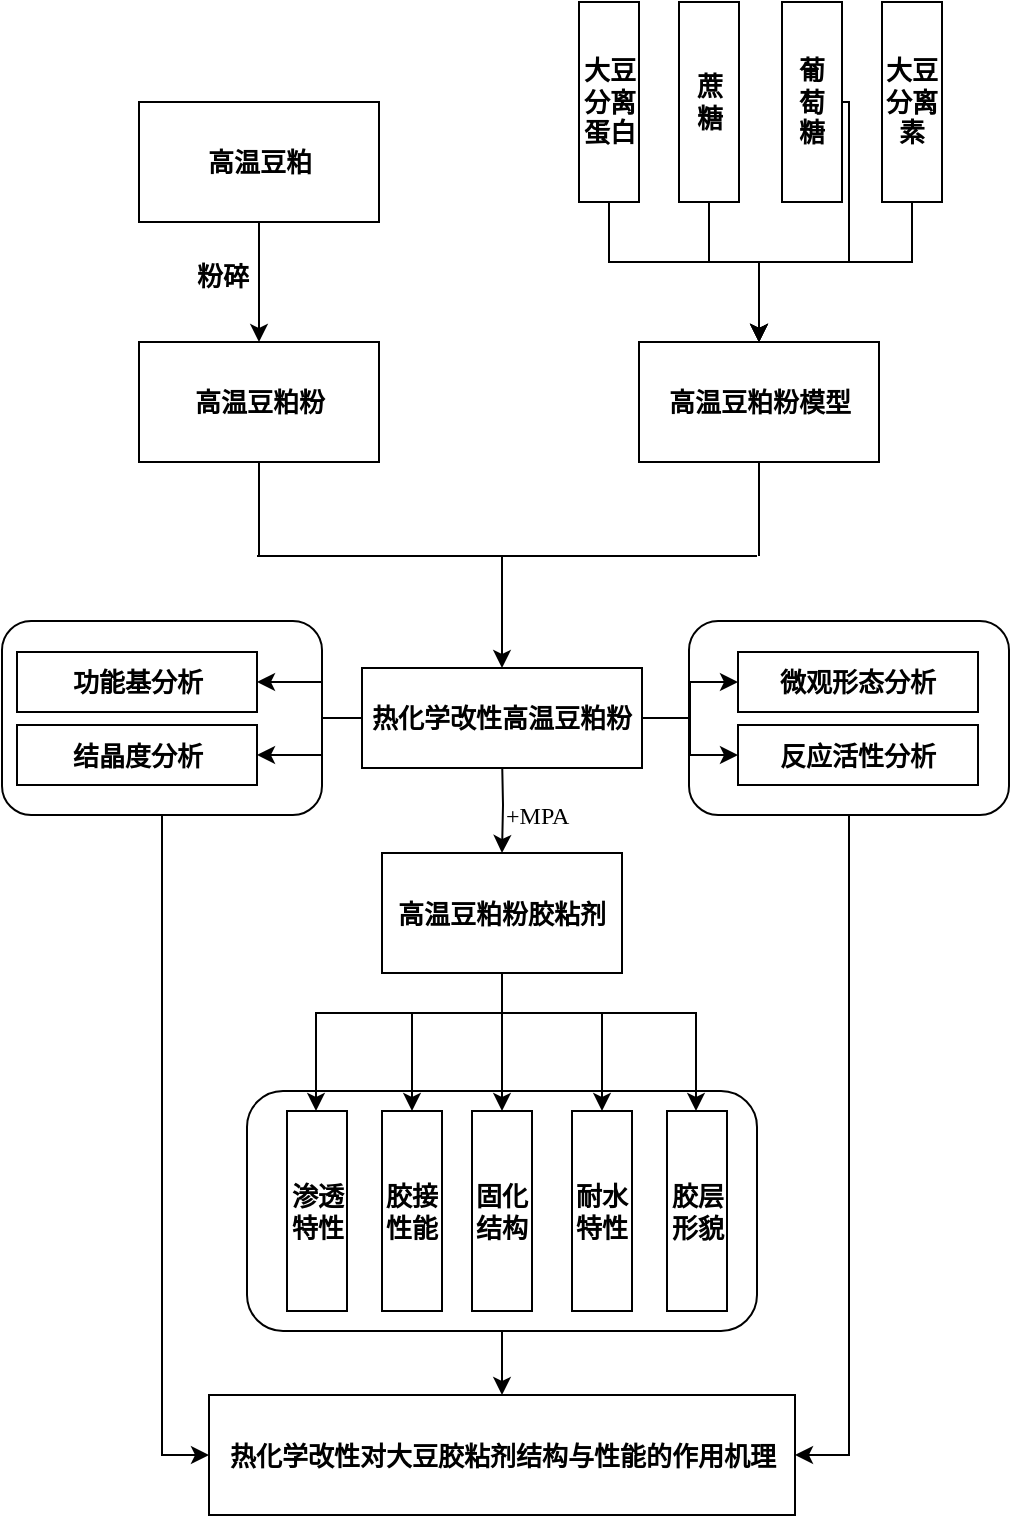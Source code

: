 <mxfile version="12.1.3" type="github" pages="1">
  <diagram id="edtNafhOueVqWPZp83Qx" name="Page-1">
    <mxGraphModel dx="1408" dy="741" grid="1" gridSize="10" guides="1" tooltips="1" connect="1" arrows="1" fold="1" page="1" pageScale="1" pageWidth="827" pageHeight="1169" math="0" shadow="0">
      <root>
        <mxCell id="0"/>
        <mxCell id="1" parent="0"/>
        <mxCell id="b2VupkUFswHgS_7RCgm6-13" style="edgeStyle=orthogonalEdgeStyle;rounded=0;orthogonalLoop=1;jettySize=auto;html=1;entryX=1;entryY=0.5;entryDx=0;entryDy=0;" parent="1" source="b2VupkUFswHgS_7RCgm6-12" target="gaeCaFiwkaWdQa8wvfjB-63" edge="1">
          <mxGeometry relative="1" as="geometry"/>
        </mxCell>
        <mxCell id="b2VupkUFswHgS_7RCgm6-12" value="" style="rounded=1;whiteSpace=wrap;html=1;" parent="1" vertex="1">
          <mxGeometry x="483.5" y="512.5" width="160" height="97" as="geometry"/>
        </mxCell>
        <mxCell id="b2VupkUFswHgS_7RCgm6-16" style="edgeStyle=orthogonalEdgeStyle;rounded=0;orthogonalLoop=1;jettySize=auto;html=1;entryX=0;entryY=0.5;entryDx=0;entryDy=0;" parent="1" source="b2VupkUFswHgS_7RCgm6-11" target="gaeCaFiwkaWdQa8wvfjB-63" edge="1">
          <mxGeometry relative="1" as="geometry"/>
        </mxCell>
        <mxCell id="b2VupkUFswHgS_7RCgm6-11" value="" style="rounded=1;whiteSpace=wrap;html=1;" parent="1" vertex="1">
          <mxGeometry x="140" y="512.5" width="160" height="97" as="geometry"/>
        </mxCell>
        <mxCell id="PyA_wQ1f-txAwc_Txc-h-2" style="edgeStyle=orthogonalEdgeStyle;rounded=0;orthogonalLoop=1;jettySize=auto;html=1;" parent="1" source="gaeCaFiwkaWdQa8wvfjB-41" target="gaeCaFiwkaWdQa8wvfjB-63" edge="1">
          <mxGeometry relative="1" as="geometry"/>
        </mxCell>
        <mxCell id="gaeCaFiwkaWdQa8wvfjB-41" value="" style="rounded=1;whiteSpace=wrap;html=1;fontFamily=宋体;" parent="1" vertex="1">
          <mxGeometry x="262.5" y="747.5" width="255" height="120" as="geometry"/>
        </mxCell>
        <mxCell id="gaeCaFiwkaWdQa8wvfjB-36" style="edgeStyle=orthogonalEdgeStyle;rounded=0;orthogonalLoop=1;jettySize=auto;html=1;" parent="1" target="gaeCaFiwkaWdQa8wvfjB-34" edge="1">
          <mxGeometry relative="1" as="geometry">
            <mxPoint x="390" y="579.5" as="sourcePoint"/>
          </mxGeometry>
        </mxCell>
        <mxCell id="gaeCaFiwkaWdQa8wvfjB-1" value="高温豆粕粉" style="rounded=0;whiteSpace=wrap;html=1;fontStyle=1;fontSize=13;fontFamily=宋体;" parent="1" vertex="1">
          <mxGeometry x="208.5" y="373" width="120" height="60" as="geometry"/>
        </mxCell>
        <mxCell id="gaeCaFiwkaWdQa8wvfjB-2" value="高温豆粕粉模型" style="rounded=0;whiteSpace=wrap;html=1;fontStyle=1;fontSize=13;fontFamily=宋体;" parent="1" vertex="1">
          <mxGeometry x="458.5" y="373" width="120" height="60" as="geometry"/>
        </mxCell>
        <mxCell id="gaeCaFiwkaWdQa8wvfjB-8" style="edgeStyle=orthogonalEdgeStyle;rounded=0;orthogonalLoop=1;jettySize=auto;html=1;entryX=0.5;entryY=0;entryDx=0;entryDy=0;" parent="1" source="gaeCaFiwkaWdQa8wvfjB-3" target="gaeCaFiwkaWdQa8wvfjB-2" edge="1">
          <mxGeometry relative="1" as="geometry">
            <Array as="points">
              <mxPoint x="443.5" y="333"/>
              <mxPoint x="518.5" y="333"/>
            </Array>
          </mxGeometry>
        </mxCell>
        <mxCell id="gaeCaFiwkaWdQa8wvfjB-3" value="大豆分离蛋白" style="rounded=0;whiteSpace=wrap;html=1;fontStyle=1;fontSize=13;fontFamily=宋体;" parent="1" vertex="1">
          <mxGeometry x="428.5" y="203" width="30" height="100" as="geometry"/>
        </mxCell>
        <mxCell id="gaeCaFiwkaWdQa8wvfjB-14" style="edgeStyle=orthogonalEdgeStyle;rounded=0;orthogonalLoop=1;jettySize=auto;html=1;" parent="1" source="gaeCaFiwkaWdQa8wvfjB-4" target="gaeCaFiwkaWdQa8wvfjB-2" edge="1">
          <mxGeometry relative="1" as="geometry">
            <Array as="points">
              <mxPoint x="493.5" y="333"/>
              <mxPoint x="518.5" y="333"/>
            </Array>
          </mxGeometry>
        </mxCell>
        <mxCell id="gaeCaFiwkaWdQa8wvfjB-4" value="蔗 糖" style="rounded=0;whiteSpace=wrap;html=1;fontStyle=1;fontSize=13;fontFamily=宋体;" parent="1" vertex="1">
          <mxGeometry x="478.5" y="203" width="30" height="100" as="geometry"/>
        </mxCell>
        <mxCell id="gaeCaFiwkaWdQa8wvfjB-16" style="edgeStyle=orthogonalEdgeStyle;rounded=0;orthogonalLoop=1;jettySize=auto;html=1;" parent="1" source="gaeCaFiwkaWdQa8wvfjB-15" edge="1">
          <mxGeometry relative="1" as="geometry">
            <mxPoint x="518.5" y="373" as="targetPoint"/>
            <Array as="points">
              <mxPoint x="563.5" y="333"/>
              <mxPoint x="518.5" y="333"/>
            </Array>
          </mxGeometry>
        </mxCell>
        <mxCell id="gaeCaFiwkaWdQa8wvfjB-15" value="葡 萄 糖" style="rounded=0;whiteSpace=wrap;html=1;glass=0;gradientColor=none;horizontal=1;fontStyle=1;fontSize=13;fontFamily=宋体;" parent="1" vertex="1">
          <mxGeometry x="530" y="203" width="30" height="100" as="geometry"/>
        </mxCell>
        <mxCell id="gaeCaFiwkaWdQa8wvfjB-18" style="edgeStyle=orthogonalEdgeStyle;rounded=0;orthogonalLoop=1;jettySize=auto;html=1;entryX=0.5;entryY=0;entryDx=0;entryDy=0;" parent="1" source="gaeCaFiwkaWdQa8wvfjB-17" target="gaeCaFiwkaWdQa8wvfjB-2" edge="1">
          <mxGeometry relative="1" as="geometry">
            <Array as="points">
              <mxPoint x="595" y="333"/>
              <mxPoint x="519" y="333"/>
            </Array>
          </mxGeometry>
        </mxCell>
        <mxCell id="gaeCaFiwkaWdQa8wvfjB-17" value="大豆分离素" style="rounded=0;whiteSpace=wrap;html=1;fontStyle=1;fontSize=13;fontFamily=宋体;" parent="1" vertex="1">
          <mxGeometry x="580" y="203" width="30" height="100" as="geometry"/>
        </mxCell>
        <mxCell id="b2VupkUFswHgS_7RCgm6-7" style="edgeStyle=orthogonalEdgeStyle;rounded=0;orthogonalLoop=1;jettySize=auto;html=1;entryX=1;entryY=0.5;entryDx=0;entryDy=0;" parent="1" source="gaeCaFiwkaWdQa8wvfjB-20" target="gaeCaFiwkaWdQa8wvfjB-55" edge="1">
          <mxGeometry relative="1" as="geometry">
            <Array as="points">
              <mxPoint x="300" y="561"/>
              <mxPoint x="300" y="543"/>
            </Array>
          </mxGeometry>
        </mxCell>
        <mxCell id="b2VupkUFswHgS_7RCgm6-9" style="edgeStyle=orthogonalEdgeStyle;rounded=0;orthogonalLoop=1;jettySize=auto;html=1;entryX=0;entryY=0.5;entryDx=0;entryDy=0;" parent="1" source="gaeCaFiwkaWdQa8wvfjB-20" target="gaeCaFiwkaWdQa8wvfjB-58" edge="1">
          <mxGeometry relative="1" as="geometry"/>
        </mxCell>
        <mxCell id="b2VupkUFswHgS_7RCgm6-10" style="edgeStyle=orthogonalEdgeStyle;rounded=0;orthogonalLoop=1;jettySize=auto;html=1;entryX=0;entryY=0.5;entryDx=0;entryDy=0;" parent="1" source="gaeCaFiwkaWdQa8wvfjB-20" target="gaeCaFiwkaWdQa8wvfjB-56" edge="1">
          <mxGeometry relative="1" as="geometry"/>
        </mxCell>
        <mxCell id="b2VupkUFswHgS_7RCgm6-17" style="edgeStyle=orthogonalEdgeStyle;rounded=0;orthogonalLoop=1;jettySize=auto;html=1;entryX=1;entryY=0.5;entryDx=0;entryDy=0;" parent="1" source="gaeCaFiwkaWdQa8wvfjB-20" target="gaeCaFiwkaWdQa8wvfjB-57" edge="1">
          <mxGeometry relative="1" as="geometry">
            <Array as="points">
              <mxPoint x="300" y="561"/>
              <mxPoint x="300" y="580"/>
            </Array>
          </mxGeometry>
        </mxCell>
        <mxCell id="gaeCaFiwkaWdQa8wvfjB-20" value="热化学改性高温豆粕粉" style="rounded=0;whiteSpace=wrap;html=1;fontFamily=宋体;fontStyle=1;fontSize=13;" parent="1" vertex="1">
          <mxGeometry x="320" y="536" width="140" height="50" as="geometry"/>
        </mxCell>
        <mxCell id="gaeCaFiwkaWdQa8wvfjB-21" value="" style="endArrow=none;html=1;" parent="1" edge="1">
          <mxGeometry width="50" height="50" relative="1" as="geometry">
            <mxPoint x="267.5" y="480" as="sourcePoint"/>
            <mxPoint x="517.5" y="480" as="targetPoint"/>
          </mxGeometry>
        </mxCell>
        <mxCell id="gaeCaFiwkaWdQa8wvfjB-24" value="" style="endArrow=none;html=1;entryX=0.5;entryY=1;entryDx=0;entryDy=0;" parent="1" target="gaeCaFiwkaWdQa8wvfjB-1" edge="1">
          <mxGeometry width="50" height="50" relative="1" as="geometry">
            <mxPoint x="268.5" y="480" as="sourcePoint"/>
            <mxPoint x="318.5" y="470" as="targetPoint"/>
          </mxGeometry>
        </mxCell>
        <mxCell id="gaeCaFiwkaWdQa8wvfjB-25" value="" style="endArrow=none;html=1;entryX=0.5;entryY=1;entryDx=0;entryDy=0;" parent="1" target="gaeCaFiwkaWdQa8wvfjB-2" edge="1">
          <mxGeometry width="50" height="50" relative="1" as="geometry">
            <mxPoint x="518.5" y="480" as="sourcePoint"/>
            <mxPoint x="518.5" y="420" as="targetPoint"/>
          </mxGeometry>
        </mxCell>
        <mxCell id="gaeCaFiwkaWdQa8wvfjB-70" style="edgeStyle=orthogonalEdgeStyle;rounded=0;orthogonalLoop=1;jettySize=auto;html=1;" parent="1" source="gaeCaFiwkaWdQa8wvfjB-34" target="gaeCaFiwkaWdQa8wvfjB-45" edge="1">
          <mxGeometry relative="1" as="geometry">
            <Array as="points">
              <mxPoint x="390" y="708.5"/>
              <mxPoint x="440" y="708.5"/>
            </Array>
          </mxGeometry>
        </mxCell>
        <mxCell id="gaeCaFiwkaWdQa8wvfjB-71" style="edgeStyle=orthogonalEdgeStyle;rounded=0;orthogonalLoop=1;jettySize=auto;html=1;" parent="1" source="gaeCaFiwkaWdQa8wvfjB-34" target="gaeCaFiwkaWdQa8wvfjB-44" edge="1">
          <mxGeometry relative="1" as="geometry"/>
        </mxCell>
        <mxCell id="gaeCaFiwkaWdQa8wvfjB-72" style="edgeStyle=orthogonalEdgeStyle;rounded=0;orthogonalLoop=1;jettySize=auto;html=1;" parent="1" source="gaeCaFiwkaWdQa8wvfjB-34" target="gaeCaFiwkaWdQa8wvfjB-43" edge="1">
          <mxGeometry relative="1" as="geometry">
            <Array as="points">
              <mxPoint x="390" y="708.5"/>
              <mxPoint x="345" y="708.5"/>
            </Array>
          </mxGeometry>
        </mxCell>
        <mxCell id="gaeCaFiwkaWdQa8wvfjB-73" style="edgeStyle=orthogonalEdgeStyle;rounded=0;orthogonalLoop=1;jettySize=auto;html=1;" parent="1" source="gaeCaFiwkaWdQa8wvfjB-34" target="gaeCaFiwkaWdQa8wvfjB-42" edge="1">
          <mxGeometry relative="1" as="geometry">
            <Array as="points">
              <mxPoint x="390" y="708.5"/>
              <mxPoint x="297" y="708.5"/>
            </Array>
          </mxGeometry>
        </mxCell>
        <mxCell id="gaeCaFiwkaWdQa8wvfjB-74" style="edgeStyle=orthogonalEdgeStyle;rounded=0;orthogonalLoop=1;jettySize=auto;html=1;" parent="1" source="gaeCaFiwkaWdQa8wvfjB-34" target="gaeCaFiwkaWdQa8wvfjB-46" edge="1">
          <mxGeometry relative="1" as="geometry">
            <Array as="points">
              <mxPoint x="390" y="708.5"/>
              <mxPoint x="487" y="708.5"/>
            </Array>
          </mxGeometry>
        </mxCell>
        <mxCell id="gaeCaFiwkaWdQa8wvfjB-34" value="高温豆粕粉胶粘剂" style="rounded=0;whiteSpace=wrap;html=1;fontFamily=宋体;fontStyle=1;fontSize=13;" parent="1" vertex="1">
          <mxGeometry x="330" y="628.5" width="120" height="60" as="geometry"/>
        </mxCell>
        <mxCell id="gaeCaFiwkaWdQa8wvfjB-40" value="+MPA" style="text;html=1;resizable=0;points=[];autosize=1;align=left;verticalAlign=top;spacingTop=-4;fontFamily=Times New Roman;" parent="1" vertex="1">
          <mxGeometry x="390" y="599.5" width="50" height="20" as="geometry"/>
        </mxCell>
        <mxCell id="gaeCaFiwkaWdQa8wvfjB-42" value="渗透特性" style="rounded=0;whiteSpace=wrap;html=1;fontStyle=1;fontSize=13;fontFamily=宋体;" parent="1" vertex="1">
          <mxGeometry x="282.5" y="757.5" width="30" height="100" as="geometry"/>
        </mxCell>
        <mxCell id="gaeCaFiwkaWdQa8wvfjB-43" value="胶接性能" style="rounded=0;whiteSpace=wrap;html=1;fontStyle=1;fontSize=13;fontFamily=宋体;" parent="1" vertex="1">
          <mxGeometry x="330" y="757.5" width="30" height="100" as="geometry"/>
        </mxCell>
        <mxCell id="gaeCaFiwkaWdQa8wvfjB-44" value="固化结构" style="rounded=0;whiteSpace=wrap;html=1;fontStyle=1;fontSize=13;fontFamily=宋体;" parent="1" vertex="1">
          <mxGeometry x="375" y="757.5" width="30" height="100" as="geometry"/>
        </mxCell>
        <mxCell id="gaeCaFiwkaWdQa8wvfjB-45" value="耐水特性" style="rounded=0;whiteSpace=wrap;html=1;fontStyle=1;fontSize=13;fontFamily=宋体;" parent="1" vertex="1">
          <mxGeometry x="425" y="757.5" width="30" height="100" as="geometry"/>
        </mxCell>
        <mxCell id="gaeCaFiwkaWdQa8wvfjB-46" value="胶层形貌" style="rounded=0;whiteSpace=wrap;html=1;fontStyle=1;fontSize=13;fontFamily=宋体;" parent="1" vertex="1">
          <mxGeometry x="472.5" y="757.5" width="30" height="100" as="geometry"/>
        </mxCell>
        <mxCell id="gaeCaFiwkaWdQa8wvfjB-55" value="功能基分析" style="rounded=0;whiteSpace=wrap;html=1;fontFamily=宋体;fontStyle=1;fontSize=13;" parent="1" vertex="1">
          <mxGeometry x="147.5" y="528" width="120" height="30" as="geometry"/>
        </mxCell>
        <mxCell id="gaeCaFiwkaWdQa8wvfjB-56" value="&lt;font face=&quot;宋体&quot; style=&quot;font-size: 13px;&quot;&gt;反应活性分析&lt;/font&gt;" style="rounded=0;whiteSpace=wrap;html=1;fontStyle=1;fontSize=13;" parent="1" vertex="1">
          <mxGeometry x="508" y="564.5" width="120" height="30" as="geometry"/>
        </mxCell>
        <mxCell id="gaeCaFiwkaWdQa8wvfjB-57" value="结晶度分析" style="rounded=0;whiteSpace=wrap;html=1;fontFamily=宋体;fontStyle=1;fontSize=13;" parent="1" vertex="1">
          <mxGeometry x="147.5" y="564.5" width="120" height="30" as="geometry"/>
        </mxCell>
        <mxCell id="gaeCaFiwkaWdQa8wvfjB-58" value="微观形态分析" style="rounded=0;whiteSpace=wrap;html=1;fontFamily=宋体;fontStyle=1;fontSize=13;" parent="1" vertex="1">
          <mxGeometry x="508" y="528" width="120" height="30" as="geometry"/>
        </mxCell>
        <mxCell id="gaeCaFiwkaWdQa8wvfjB-63" value="热化学改性对大豆胶粘剂结构与性能的作用机理" style="rounded=0;whiteSpace=wrap;html=1;fontStyle=1;fontSize=13;fontFamily=宋体;" parent="1" vertex="1">
          <mxGeometry x="243.5" y="899.5" width="293" height="60" as="geometry"/>
        </mxCell>
        <mxCell id="b2VupkUFswHgS_7RCgm6-3" style="edgeStyle=orthogonalEdgeStyle;rounded=0;orthogonalLoop=1;jettySize=auto;html=1;entryX=0.5;entryY=0;entryDx=0;entryDy=0;" parent="1" source="b2VupkUFswHgS_7RCgm6-2" target="gaeCaFiwkaWdQa8wvfjB-1" edge="1">
          <mxGeometry relative="1" as="geometry"/>
        </mxCell>
        <mxCell id="b2VupkUFswHgS_7RCgm6-4" value="粉碎" style="text;html=1;resizable=0;points=[];align=center;verticalAlign=middle;labelBackgroundColor=#ffffff;fontStyle=1;fontSize=13;fontFamily=宋体;" parent="b2VupkUFswHgS_7RCgm6-3" vertex="1" connectable="0">
          <mxGeometry x="-0.003" y="7" relative="1" as="geometry">
            <mxPoint x="-25.5" y="-3" as="offset"/>
          </mxGeometry>
        </mxCell>
        <mxCell id="b2VupkUFswHgS_7RCgm6-2" value="高温豆粕" style="rounded=0;whiteSpace=wrap;html=1;fontStyle=1;fontSize=13;fontFamily=宋体;" parent="1" vertex="1">
          <mxGeometry x="208.5" y="253" width="120" height="60" as="geometry"/>
        </mxCell>
        <mxCell id="b2VupkUFswHgS_7RCgm6-5" value="" style="endArrow=classic;html=1;entryX=0.5;entryY=0;entryDx=0;entryDy=0;" parent="1" target="gaeCaFiwkaWdQa8wvfjB-20" edge="1">
          <mxGeometry width="50" height="50" relative="1" as="geometry">
            <mxPoint x="390" y="480" as="sourcePoint"/>
            <mxPoint x="430" y="480" as="targetPoint"/>
            <Array as="points">
              <mxPoint x="390" y="500"/>
            </Array>
          </mxGeometry>
        </mxCell>
      </root>
    </mxGraphModel>
  </diagram>
</mxfile>
